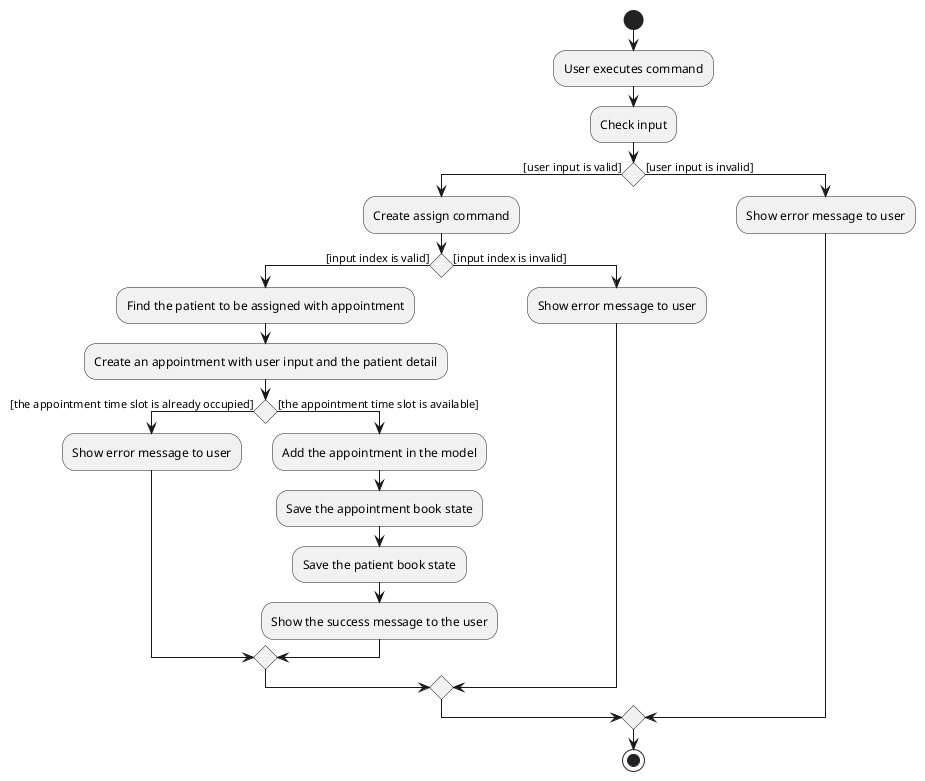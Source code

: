 @startuml
start
:User executes command;
:Check input;
if() then ([user input is valid])
    :Create assign command;
    if() then ([input index is valid])
        :Find the patient to be assigned with appointment;
        :Create an appointment with user input and the patient detail;
        if() then ([the appointment time slot is already occupied])
            :Show error message to user;
        else([the appointment time slot is available])
            :Add the appointment in the model;
            :Save the appointment book state;
            :Save the patient book state;
            :Show the success message to the user;
        endif
    else([input index is invalid])
        :Show error message to user;
    endif
else([user input is invalid])
    :Show error message to user;
endif
stop
@enduml
